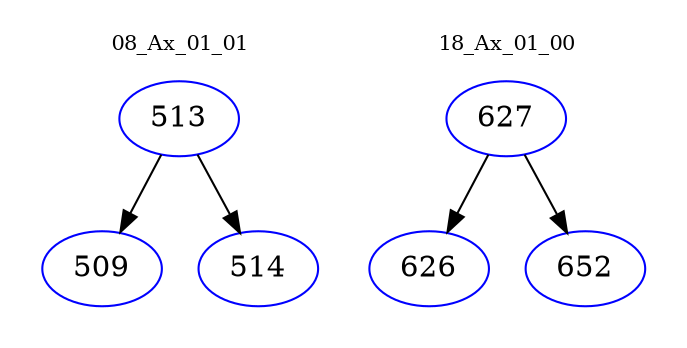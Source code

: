 digraph{
subgraph cluster_0 {
color = white
label = "08_Ax_01_01";
fontsize=10;
T0_513 [label="513", color="blue"]
T0_513 -> T0_509 [color="black"]
T0_509 [label="509", color="blue"]
T0_513 -> T0_514 [color="black"]
T0_514 [label="514", color="blue"]
}
subgraph cluster_1 {
color = white
label = "18_Ax_01_00";
fontsize=10;
T1_627 [label="627", color="blue"]
T1_627 -> T1_626 [color="black"]
T1_626 [label="626", color="blue"]
T1_627 -> T1_652 [color="black"]
T1_652 [label="652", color="blue"]
}
}

